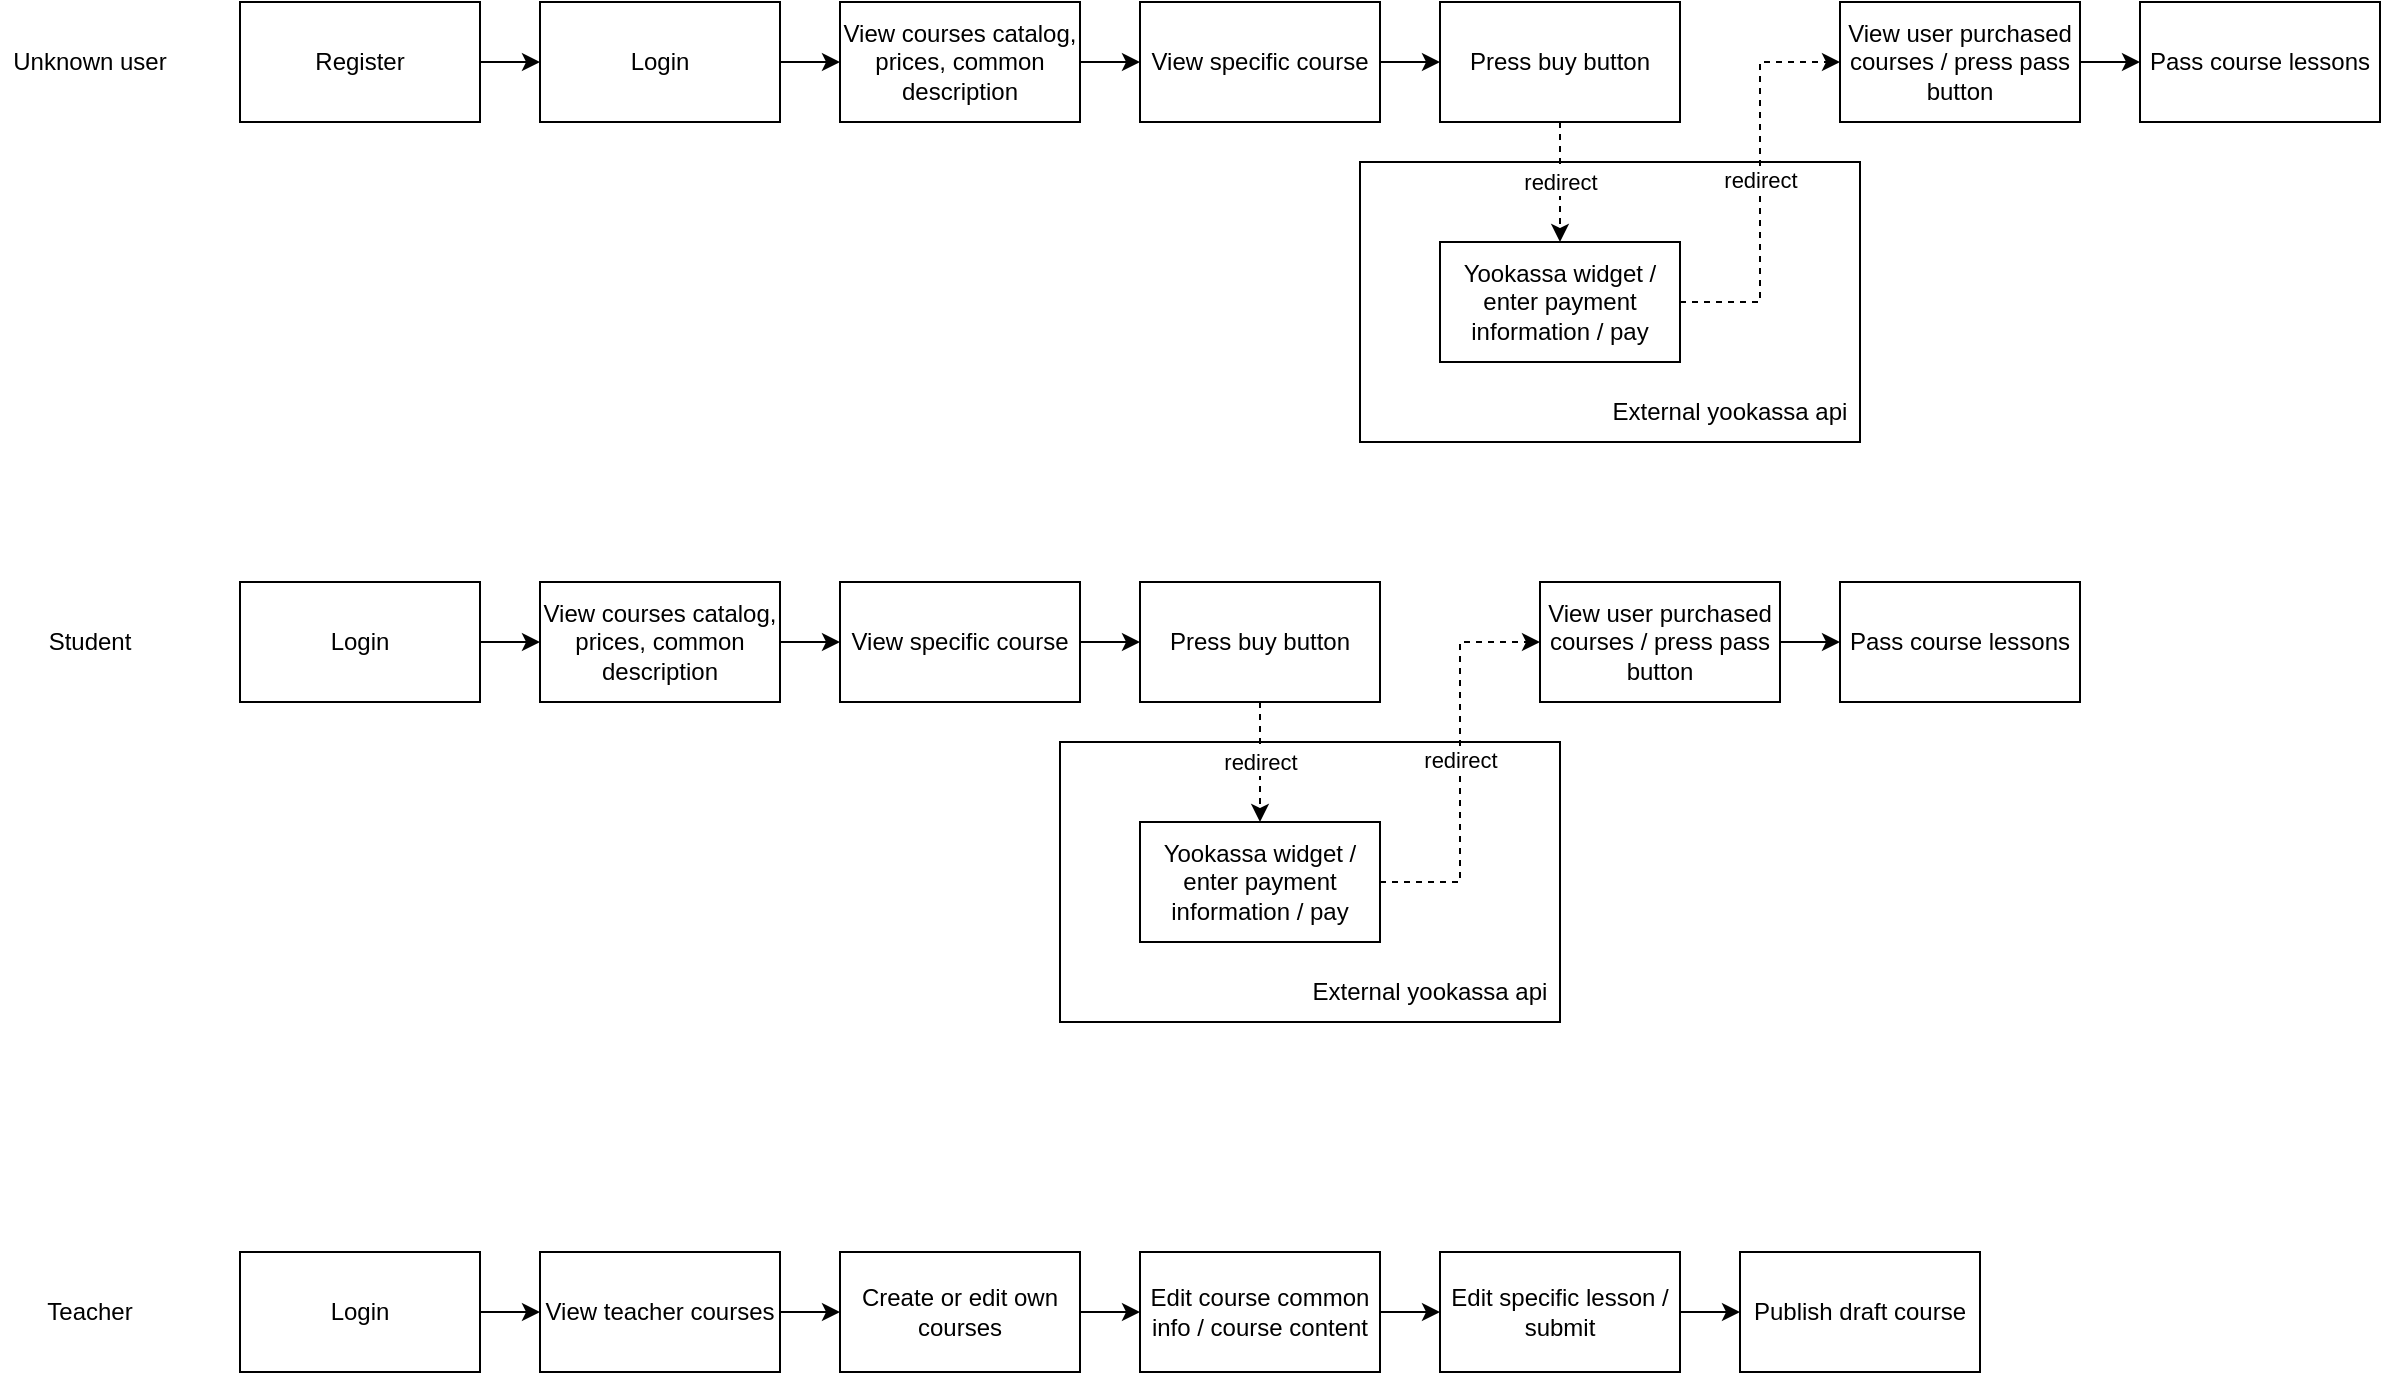 <mxfile version="24.7.17">
  <diagram name="Page-1" id="rMuyzdkXo9kzSpG_U4lg">
    <mxGraphModel dx="1371" dy="1037" grid="1" gridSize="10" guides="1" tooltips="1" connect="1" arrows="1" fold="1" page="1" pageScale="1" pageWidth="850" pageHeight="1100" math="0" shadow="0">
      <root>
        <mxCell id="0" />
        <mxCell id="1" parent="0" />
        <mxCell id="vhlRlryjKD2WHOxAGdkV-19" value="" style="rounded=0;whiteSpace=wrap;html=1;" vertex="1" parent="1">
          <mxGeometry x="700" y="270" width="250" height="140" as="geometry" />
        </mxCell>
        <mxCell id="vhlRlryjKD2WHOxAGdkV-15" style="edgeStyle=orthogonalEdgeStyle;rounded=0;orthogonalLoop=1;jettySize=auto;html=1;exitX=1;exitY=0.5;exitDx=0;exitDy=0;entryX=0;entryY=0.5;entryDx=0;entryDy=0;" edge="1" parent="1" source="vhlRlryjKD2WHOxAGdkV-1" target="vhlRlryjKD2WHOxAGdkV-4">
          <mxGeometry relative="1" as="geometry" />
        </mxCell>
        <mxCell id="vhlRlryjKD2WHOxAGdkV-1" value="Register" style="rounded=0;whiteSpace=wrap;html=1;" vertex="1" parent="1">
          <mxGeometry x="140" y="190" width="120" height="60" as="geometry" />
        </mxCell>
        <mxCell id="vhlRlryjKD2WHOxAGdkV-3" value="Unknown user" style="text;html=1;align=center;verticalAlign=middle;whiteSpace=wrap;rounded=0;" vertex="1" parent="1">
          <mxGeometry x="20" y="205" width="90" height="30" as="geometry" />
        </mxCell>
        <mxCell id="vhlRlryjKD2WHOxAGdkV-16" style="edgeStyle=orthogonalEdgeStyle;rounded=0;orthogonalLoop=1;jettySize=auto;html=1;exitX=1;exitY=0.5;exitDx=0;exitDy=0;entryX=0;entryY=0.5;entryDx=0;entryDy=0;" edge="1" parent="1" source="vhlRlryjKD2WHOxAGdkV-4" target="vhlRlryjKD2WHOxAGdkV-5">
          <mxGeometry relative="1" as="geometry" />
        </mxCell>
        <mxCell id="vhlRlryjKD2WHOxAGdkV-4" value="Login" style="rounded=0;whiteSpace=wrap;html=1;" vertex="1" parent="1">
          <mxGeometry x="290" y="190" width="120" height="60" as="geometry" />
        </mxCell>
        <mxCell id="vhlRlryjKD2WHOxAGdkV-17" style="edgeStyle=orthogonalEdgeStyle;rounded=0;orthogonalLoop=1;jettySize=auto;html=1;exitX=1;exitY=0.5;exitDx=0;exitDy=0;entryX=0;entryY=0.5;entryDx=0;entryDy=0;" edge="1" parent="1" source="vhlRlryjKD2WHOxAGdkV-5" target="vhlRlryjKD2WHOxAGdkV-6">
          <mxGeometry relative="1" as="geometry" />
        </mxCell>
        <mxCell id="vhlRlryjKD2WHOxAGdkV-5" value="View courses catalog, prices, common description" style="rounded=0;whiteSpace=wrap;html=1;" vertex="1" parent="1">
          <mxGeometry x="440" y="190" width="120" height="60" as="geometry" />
        </mxCell>
        <mxCell id="vhlRlryjKD2WHOxAGdkV-18" style="edgeStyle=orthogonalEdgeStyle;rounded=0;orthogonalLoop=1;jettySize=auto;html=1;exitX=1;exitY=0.5;exitDx=0;exitDy=0;entryX=0;entryY=0.5;entryDx=0;entryDy=0;" edge="1" parent="1" source="vhlRlryjKD2WHOxAGdkV-6" target="vhlRlryjKD2WHOxAGdkV-7">
          <mxGeometry relative="1" as="geometry" />
        </mxCell>
        <mxCell id="vhlRlryjKD2WHOxAGdkV-6" value="View specific course" style="rounded=0;whiteSpace=wrap;html=1;" vertex="1" parent="1">
          <mxGeometry x="590" y="190" width="120" height="60" as="geometry" />
        </mxCell>
        <mxCell id="vhlRlryjKD2WHOxAGdkV-11" value="redirect" style="edgeStyle=orthogonalEdgeStyle;rounded=0;orthogonalLoop=1;jettySize=auto;html=1;exitX=0.5;exitY=1;exitDx=0;exitDy=0;entryX=0.5;entryY=0;entryDx=0;entryDy=0;dashed=1;" edge="1" parent="1" source="vhlRlryjKD2WHOxAGdkV-7" target="vhlRlryjKD2WHOxAGdkV-8">
          <mxGeometry relative="1" as="geometry" />
        </mxCell>
        <mxCell id="vhlRlryjKD2WHOxAGdkV-7" value="Press buy button" style="rounded=0;whiteSpace=wrap;html=1;" vertex="1" parent="1">
          <mxGeometry x="740" y="190" width="120" height="60" as="geometry" />
        </mxCell>
        <mxCell id="vhlRlryjKD2WHOxAGdkV-10" style="edgeStyle=orthogonalEdgeStyle;rounded=0;orthogonalLoop=1;jettySize=auto;html=1;exitX=1;exitY=0.5;exitDx=0;exitDy=0;entryX=0;entryY=0.5;entryDx=0;entryDy=0;dashed=1;" edge="1" parent="1" source="vhlRlryjKD2WHOxAGdkV-8" target="vhlRlryjKD2WHOxAGdkV-9">
          <mxGeometry relative="1" as="geometry" />
        </mxCell>
        <mxCell id="vhlRlryjKD2WHOxAGdkV-12" value="redirect" style="edgeLabel;html=1;align=center;verticalAlign=middle;resizable=0;points=[];" vertex="1" connectable="0" parent="vhlRlryjKD2WHOxAGdkV-10">
          <mxGeometry x="0.01" relative="1" as="geometry">
            <mxPoint as="offset" />
          </mxGeometry>
        </mxCell>
        <mxCell id="vhlRlryjKD2WHOxAGdkV-8" value="Yookassa widget / enter payment information / pay" style="rounded=0;whiteSpace=wrap;html=1;" vertex="1" parent="1">
          <mxGeometry x="740" y="310" width="120" height="60" as="geometry" />
        </mxCell>
        <mxCell id="vhlRlryjKD2WHOxAGdkV-14" style="edgeStyle=orthogonalEdgeStyle;rounded=0;orthogonalLoop=1;jettySize=auto;html=1;exitX=1;exitY=0.5;exitDx=0;exitDy=0;entryX=0;entryY=0.5;entryDx=0;entryDy=0;" edge="1" parent="1" source="vhlRlryjKD2WHOxAGdkV-9" target="vhlRlryjKD2WHOxAGdkV-13">
          <mxGeometry relative="1" as="geometry" />
        </mxCell>
        <mxCell id="vhlRlryjKD2WHOxAGdkV-9" value="View user purchased courses / press pass button" style="rounded=0;whiteSpace=wrap;html=1;" vertex="1" parent="1">
          <mxGeometry x="940" y="190" width="120" height="60" as="geometry" />
        </mxCell>
        <mxCell id="vhlRlryjKD2WHOxAGdkV-13" value="Pass course lessons" style="rounded=0;whiteSpace=wrap;html=1;" vertex="1" parent="1">
          <mxGeometry x="1090" y="190" width="120" height="60" as="geometry" />
        </mxCell>
        <mxCell id="vhlRlryjKD2WHOxAGdkV-20" value="External yookassa api" style="text;html=1;align=center;verticalAlign=middle;whiteSpace=wrap;rounded=0;" vertex="1" parent="1">
          <mxGeometry x="820" y="380" width="130" height="30" as="geometry" />
        </mxCell>
        <mxCell id="vhlRlryjKD2WHOxAGdkV-21" value="" style="rounded=0;whiteSpace=wrap;html=1;" vertex="1" parent="1">
          <mxGeometry x="550" y="560" width="250" height="140" as="geometry" />
        </mxCell>
        <mxCell id="vhlRlryjKD2WHOxAGdkV-24" value="Student" style="text;html=1;align=center;verticalAlign=middle;whiteSpace=wrap;rounded=0;" vertex="1" parent="1">
          <mxGeometry x="20" y="495" width="90" height="30" as="geometry" />
        </mxCell>
        <mxCell id="vhlRlryjKD2WHOxAGdkV-25" style="edgeStyle=orthogonalEdgeStyle;rounded=0;orthogonalLoop=1;jettySize=auto;html=1;exitX=1;exitY=0.5;exitDx=0;exitDy=0;entryX=0;entryY=0.5;entryDx=0;entryDy=0;" edge="1" parent="1" source="vhlRlryjKD2WHOxAGdkV-26" target="vhlRlryjKD2WHOxAGdkV-28">
          <mxGeometry relative="1" as="geometry" />
        </mxCell>
        <mxCell id="vhlRlryjKD2WHOxAGdkV-26" value="Login" style="rounded=0;whiteSpace=wrap;html=1;" vertex="1" parent="1">
          <mxGeometry x="140" y="480" width="120" height="60" as="geometry" />
        </mxCell>
        <mxCell id="vhlRlryjKD2WHOxAGdkV-27" style="edgeStyle=orthogonalEdgeStyle;rounded=0;orthogonalLoop=1;jettySize=auto;html=1;exitX=1;exitY=0.5;exitDx=0;exitDy=0;entryX=0;entryY=0.5;entryDx=0;entryDy=0;" edge="1" parent="1" source="vhlRlryjKD2WHOxAGdkV-28" target="vhlRlryjKD2WHOxAGdkV-30">
          <mxGeometry relative="1" as="geometry" />
        </mxCell>
        <mxCell id="vhlRlryjKD2WHOxAGdkV-28" value="View courses catalog, prices, common description" style="rounded=0;whiteSpace=wrap;html=1;" vertex="1" parent="1">
          <mxGeometry x="290" y="480" width="120" height="60" as="geometry" />
        </mxCell>
        <mxCell id="vhlRlryjKD2WHOxAGdkV-29" style="edgeStyle=orthogonalEdgeStyle;rounded=0;orthogonalLoop=1;jettySize=auto;html=1;exitX=1;exitY=0.5;exitDx=0;exitDy=0;entryX=0;entryY=0.5;entryDx=0;entryDy=0;" edge="1" parent="1" source="vhlRlryjKD2WHOxAGdkV-30" target="vhlRlryjKD2WHOxAGdkV-32">
          <mxGeometry relative="1" as="geometry" />
        </mxCell>
        <mxCell id="vhlRlryjKD2WHOxAGdkV-30" value="View specific course" style="rounded=0;whiteSpace=wrap;html=1;" vertex="1" parent="1">
          <mxGeometry x="440" y="480" width="120" height="60" as="geometry" />
        </mxCell>
        <mxCell id="vhlRlryjKD2WHOxAGdkV-31" value="redirect" style="edgeStyle=orthogonalEdgeStyle;rounded=0;orthogonalLoop=1;jettySize=auto;html=1;exitX=0.5;exitY=1;exitDx=0;exitDy=0;entryX=0.5;entryY=0;entryDx=0;entryDy=0;dashed=1;" edge="1" parent="1" source="vhlRlryjKD2WHOxAGdkV-32" target="vhlRlryjKD2WHOxAGdkV-35">
          <mxGeometry relative="1" as="geometry" />
        </mxCell>
        <mxCell id="vhlRlryjKD2WHOxAGdkV-32" value="Press buy button" style="rounded=0;whiteSpace=wrap;html=1;" vertex="1" parent="1">
          <mxGeometry x="590" y="480" width="120" height="60" as="geometry" />
        </mxCell>
        <mxCell id="vhlRlryjKD2WHOxAGdkV-33" style="edgeStyle=orthogonalEdgeStyle;rounded=0;orthogonalLoop=1;jettySize=auto;html=1;exitX=1;exitY=0.5;exitDx=0;exitDy=0;entryX=0;entryY=0.5;entryDx=0;entryDy=0;dashed=1;" edge="1" parent="1" source="vhlRlryjKD2WHOxAGdkV-35" target="vhlRlryjKD2WHOxAGdkV-37">
          <mxGeometry relative="1" as="geometry" />
        </mxCell>
        <mxCell id="vhlRlryjKD2WHOxAGdkV-34" value="redirect" style="edgeLabel;html=1;align=center;verticalAlign=middle;resizable=0;points=[];" vertex="1" connectable="0" parent="vhlRlryjKD2WHOxAGdkV-33">
          <mxGeometry x="0.01" relative="1" as="geometry">
            <mxPoint as="offset" />
          </mxGeometry>
        </mxCell>
        <mxCell id="vhlRlryjKD2WHOxAGdkV-35" value="Yookassa widget / enter payment information / pay" style="rounded=0;whiteSpace=wrap;html=1;" vertex="1" parent="1">
          <mxGeometry x="590" y="600" width="120" height="60" as="geometry" />
        </mxCell>
        <mxCell id="vhlRlryjKD2WHOxAGdkV-36" style="edgeStyle=orthogonalEdgeStyle;rounded=0;orthogonalLoop=1;jettySize=auto;html=1;exitX=1;exitY=0.5;exitDx=0;exitDy=0;entryX=0;entryY=0.5;entryDx=0;entryDy=0;" edge="1" parent="1" source="vhlRlryjKD2WHOxAGdkV-37" target="vhlRlryjKD2WHOxAGdkV-38">
          <mxGeometry relative="1" as="geometry" />
        </mxCell>
        <mxCell id="vhlRlryjKD2WHOxAGdkV-37" value="View user purchased courses / press pass button" style="rounded=0;whiteSpace=wrap;html=1;" vertex="1" parent="1">
          <mxGeometry x="790" y="480" width="120" height="60" as="geometry" />
        </mxCell>
        <mxCell id="vhlRlryjKD2WHOxAGdkV-38" value="Pass course lessons" style="rounded=0;whiteSpace=wrap;html=1;" vertex="1" parent="1">
          <mxGeometry x="940" y="480" width="120" height="60" as="geometry" />
        </mxCell>
        <mxCell id="vhlRlryjKD2WHOxAGdkV-39" value="External yookassa api" style="text;html=1;align=center;verticalAlign=middle;whiteSpace=wrap;rounded=0;" vertex="1" parent="1">
          <mxGeometry x="670" y="670" width="130" height="30" as="geometry" />
        </mxCell>
        <mxCell id="vhlRlryjKD2WHOxAGdkV-40" value="Teacher" style="text;html=1;align=center;verticalAlign=middle;whiteSpace=wrap;rounded=0;" vertex="1" parent="1">
          <mxGeometry x="20" y="830" width="90" height="30" as="geometry" />
        </mxCell>
        <mxCell id="vhlRlryjKD2WHOxAGdkV-47" style="edgeStyle=orthogonalEdgeStyle;rounded=0;orthogonalLoop=1;jettySize=auto;html=1;exitX=1;exitY=0.5;exitDx=0;exitDy=0;entryX=0;entryY=0.5;entryDx=0;entryDy=0;" edge="1" parent="1" source="vhlRlryjKD2WHOxAGdkV-41" target="vhlRlryjKD2WHOxAGdkV-42">
          <mxGeometry relative="1" as="geometry" />
        </mxCell>
        <mxCell id="vhlRlryjKD2WHOxAGdkV-41" value="Login" style="rounded=0;whiteSpace=wrap;html=1;" vertex="1" parent="1">
          <mxGeometry x="140" y="815" width="120" height="60" as="geometry" />
        </mxCell>
        <mxCell id="vhlRlryjKD2WHOxAGdkV-48" style="edgeStyle=orthogonalEdgeStyle;rounded=0;orthogonalLoop=1;jettySize=auto;html=1;exitX=1;exitY=0.5;exitDx=0;exitDy=0;entryX=0;entryY=0.5;entryDx=0;entryDy=0;" edge="1" parent="1" source="vhlRlryjKD2WHOxAGdkV-42" target="vhlRlryjKD2WHOxAGdkV-43">
          <mxGeometry relative="1" as="geometry" />
        </mxCell>
        <mxCell id="vhlRlryjKD2WHOxAGdkV-42" value="View teacher courses" style="rounded=0;whiteSpace=wrap;html=1;" vertex="1" parent="1">
          <mxGeometry x="290" y="815" width="120" height="60" as="geometry" />
        </mxCell>
        <mxCell id="vhlRlryjKD2WHOxAGdkV-49" style="edgeStyle=orthogonalEdgeStyle;rounded=0;orthogonalLoop=1;jettySize=auto;html=1;exitX=1;exitY=0.5;exitDx=0;exitDy=0;entryX=0;entryY=0.5;entryDx=0;entryDy=0;" edge="1" parent="1" source="vhlRlryjKD2WHOxAGdkV-43" target="vhlRlryjKD2WHOxAGdkV-44">
          <mxGeometry relative="1" as="geometry" />
        </mxCell>
        <mxCell id="vhlRlryjKD2WHOxAGdkV-43" value="Create or edit own courses" style="rounded=0;whiteSpace=wrap;html=1;" vertex="1" parent="1">
          <mxGeometry x="440" y="815" width="120" height="60" as="geometry" />
        </mxCell>
        <mxCell id="vhlRlryjKD2WHOxAGdkV-50" style="edgeStyle=orthogonalEdgeStyle;rounded=0;orthogonalLoop=1;jettySize=auto;html=1;exitX=1;exitY=0.5;exitDx=0;exitDy=0;entryX=0;entryY=0.5;entryDx=0;entryDy=0;" edge="1" parent="1" source="vhlRlryjKD2WHOxAGdkV-44" target="vhlRlryjKD2WHOxAGdkV-45">
          <mxGeometry relative="1" as="geometry" />
        </mxCell>
        <mxCell id="vhlRlryjKD2WHOxAGdkV-44" value="Edit course common info / course content" style="rounded=0;whiteSpace=wrap;html=1;" vertex="1" parent="1">
          <mxGeometry x="590" y="815" width="120" height="60" as="geometry" />
        </mxCell>
        <mxCell id="vhlRlryjKD2WHOxAGdkV-51" style="edgeStyle=orthogonalEdgeStyle;rounded=0;orthogonalLoop=1;jettySize=auto;html=1;exitX=1;exitY=0.5;exitDx=0;exitDy=0;entryX=0;entryY=0.5;entryDx=0;entryDy=0;" edge="1" parent="1" source="vhlRlryjKD2WHOxAGdkV-45" target="vhlRlryjKD2WHOxAGdkV-46">
          <mxGeometry relative="1" as="geometry" />
        </mxCell>
        <mxCell id="vhlRlryjKD2WHOxAGdkV-45" value="Edit specific lesson / submit" style="rounded=0;whiteSpace=wrap;html=1;" vertex="1" parent="1">
          <mxGeometry x="740" y="815" width="120" height="60" as="geometry" />
        </mxCell>
        <mxCell id="vhlRlryjKD2WHOxAGdkV-46" value="Publish draft course" style="rounded=0;whiteSpace=wrap;html=1;" vertex="1" parent="1">
          <mxGeometry x="890" y="815" width="120" height="60" as="geometry" />
        </mxCell>
      </root>
    </mxGraphModel>
  </diagram>
</mxfile>
